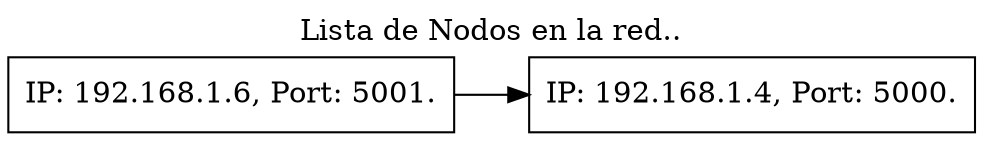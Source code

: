 digraph G{
 rankdir=LR;
labelloc = "t";
node [shape=record];
"IP: 192.168.1.6, Port: 5001."->"IP: 192.168.1.4, Port: 5000.";
"IP: 192.168.1.4, Port: 5000.";
graph[label="Lista de Nodos en la red.."];
}